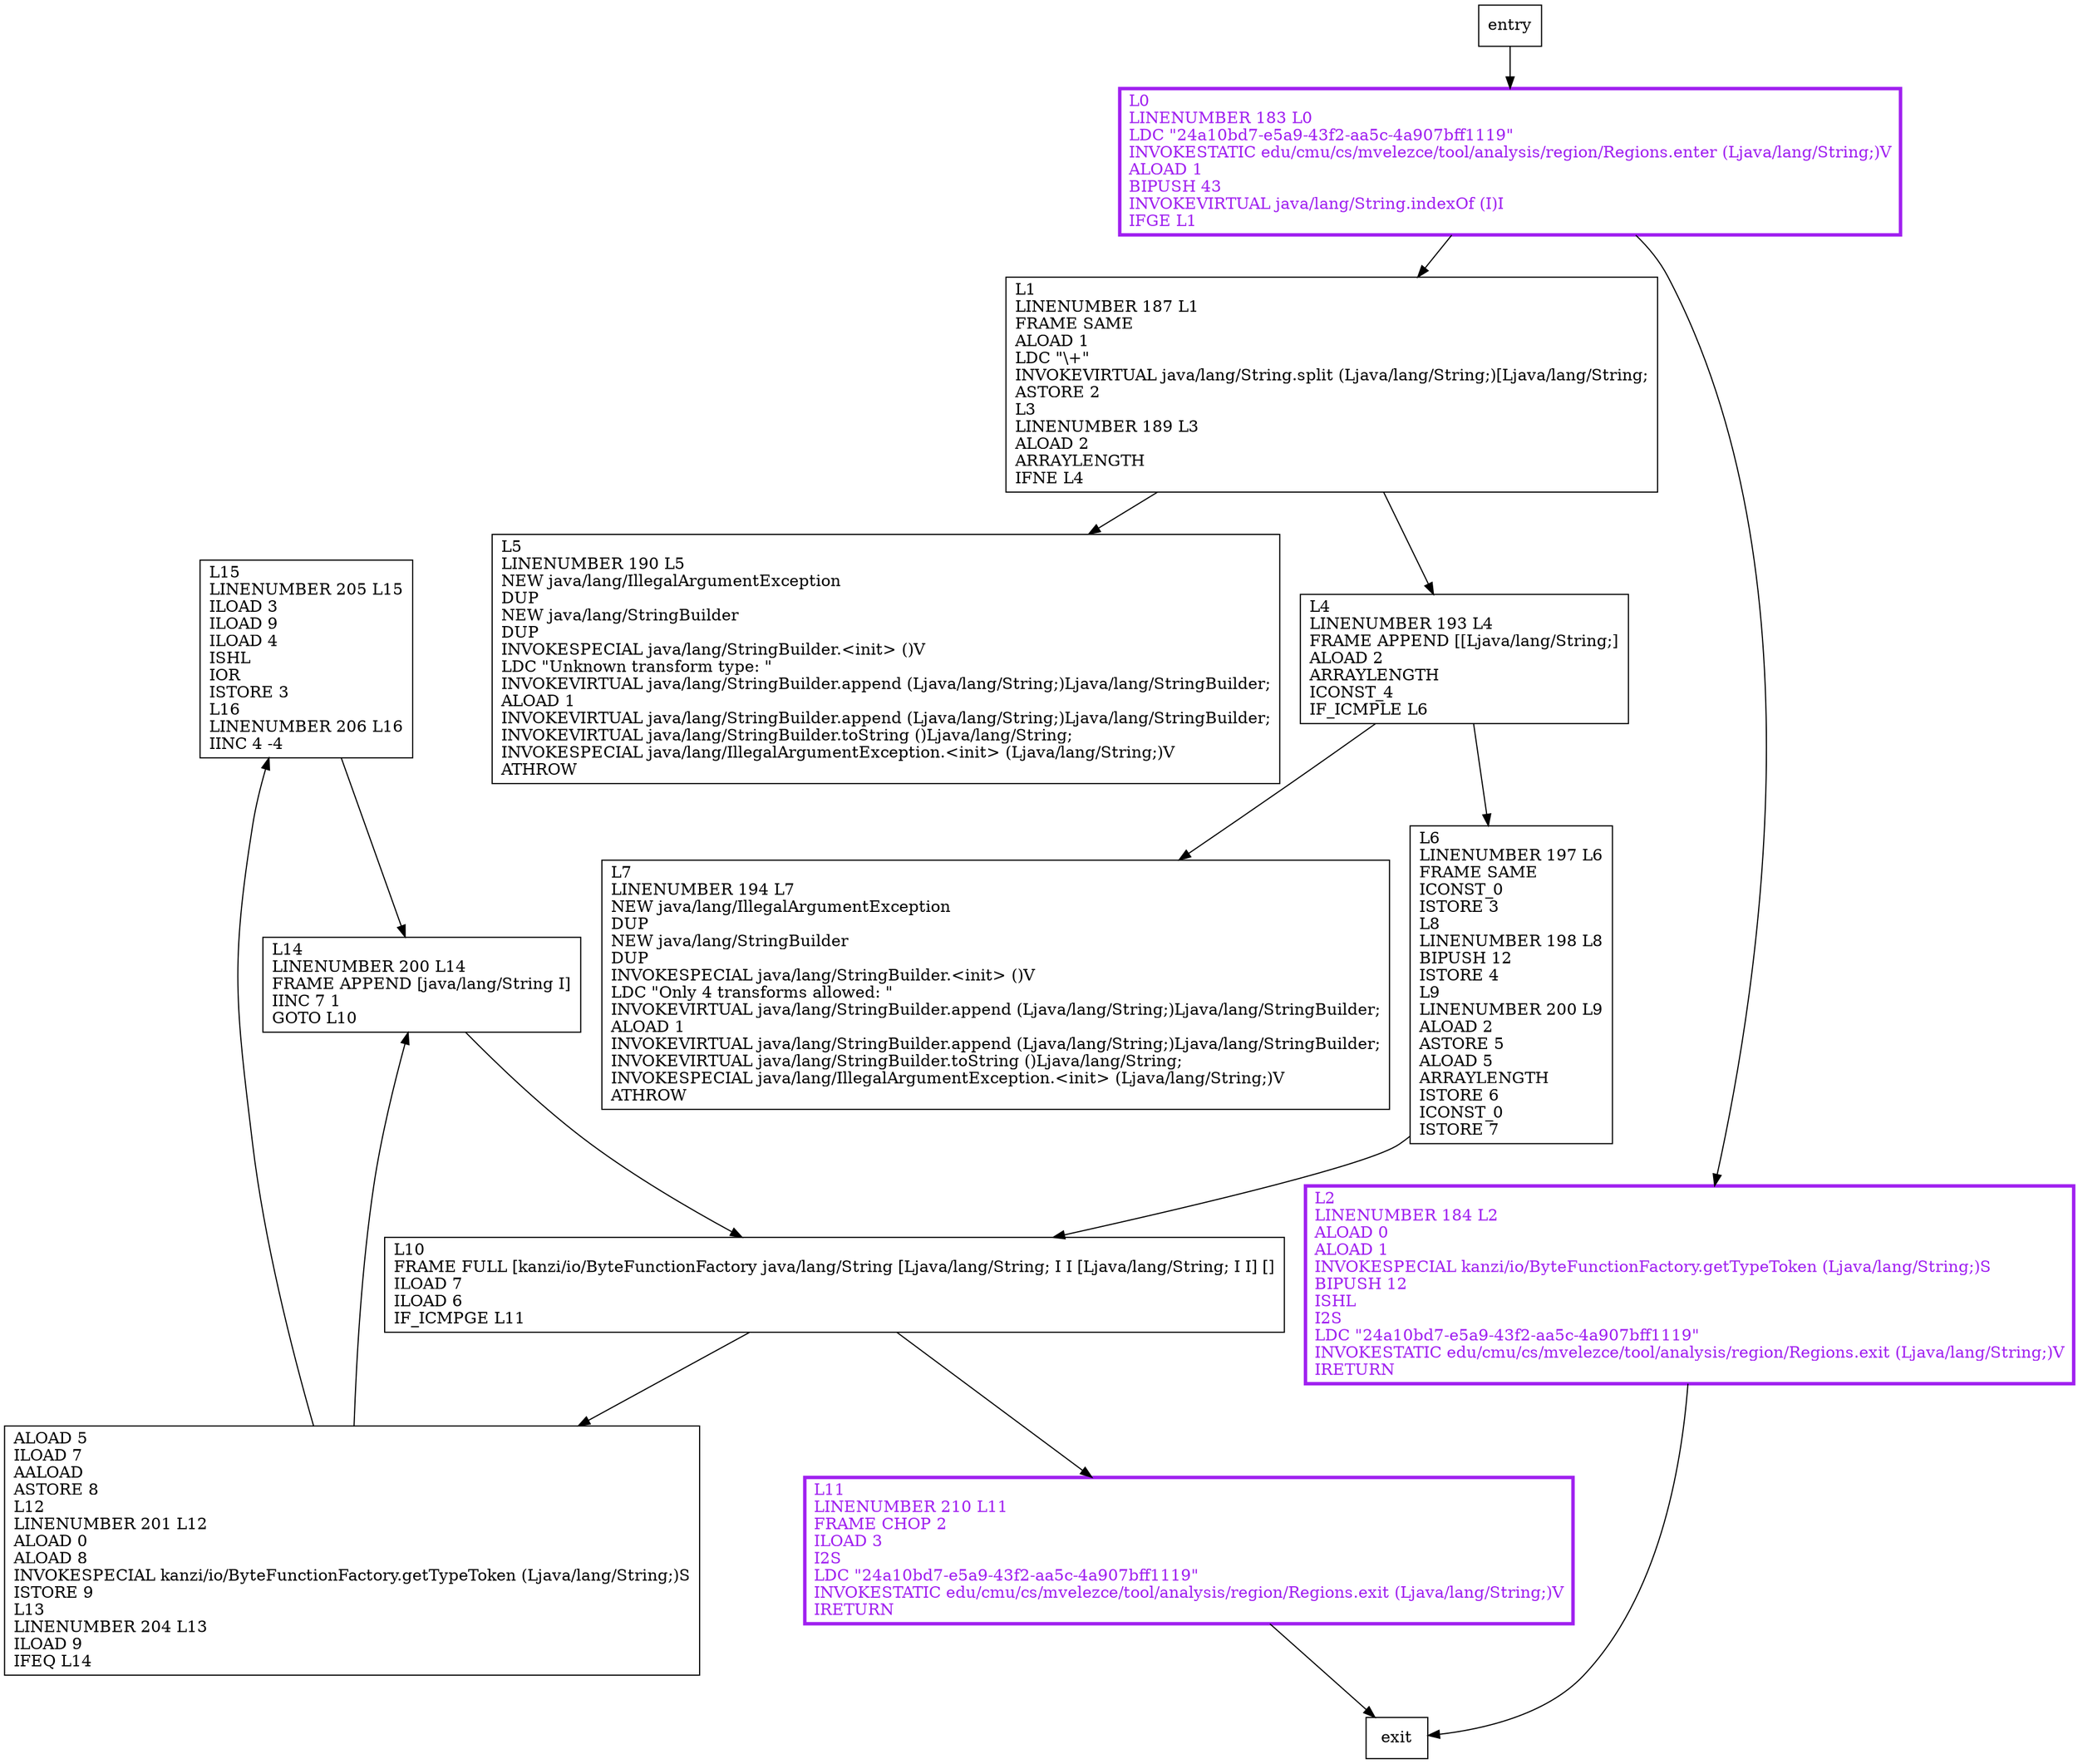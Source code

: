 digraph getType {
node [shape=record];
354839290 [label="L15\lLINENUMBER 205 L15\lILOAD 3\lILOAD 9\lILOAD 4\lISHL\lIOR\lISTORE 3\lL16\lLINENUMBER 206 L16\lIINC 4 -4\l"];
1732288796 [label="L6\lLINENUMBER 197 L6\lFRAME SAME\lICONST_0\lISTORE 3\lL8\lLINENUMBER 198 L8\lBIPUSH 12\lISTORE 4\lL9\lLINENUMBER 200 L9\lALOAD 2\lASTORE 5\lALOAD 5\lARRAYLENGTH\lISTORE 6\lICONST_0\lISTORE 7\l"];
1803664274 [label="L0\lLINENUMBER 183 L0\lLDC \"24a10bd7-e5a9-43f2-aa5c-4a907bff1119\"\lINVOKESTATIC edu/cmu/cs/mvelezce/tool/analysis/region/Regions.enter (Ljava/lang/String;)V\lALOAD 1\lBIPUSH 43\lINVOKEVIRTUAL java/lang/String.indexOf (I)I\lIFGE L1\l"];
563364199 [label="ALOAD 5\lILOAD 7\lAALOAD\lASTORE 8\lL12\lLINENUMBER 201 L12\lALOAD 0\lALOAD 8\lINVOKESPECIAL kanzi/io/ByteFunctionFactory.getTypeToken (Ljava/lang/String;)S\lISTORE 9\lL13\lLINENUMBER 204 L13\lILOAD 9\lIFEQ L14\l"];
1201478355 [label="L1\lLINENUMBER 187 L1\lFRAME SAME\lALOAD 1\lLDC \"\\+\"\lINVOKEVIRTUAL java/lang/String.split (Ljava/lang/String;)[Ljava/lang/String;\lASTORE 2\lL3\lLINENUMBER 189 L3\lALOAD 2\lARRAYLENGTH\lIFNE L4\l"];
1128156168 [label="L14\lLINENUMBER 200 L14\lFRAME APPEND [java/lang/String I]\lIINC 7 1\lGOTO L10\l"];
1372157108 [label="L10\lFRAME FULL [kanzi/io/ByteFunctionFactory java/lang/String [Ljava/lang/String; I I [Ljava/lang/String; I I] []\lILOAD 7\lILOAD 6\lIF_ICMPGE L11\l"];
478763237 [label="L7\lLINENUMBER 194 L7\lNEW java/lang/IllegalArgumentException\lDUP\lNEW java/lang/StringBuilder\lDUP\lINVOKESPECIAL java/lang/StringBuilder.\<init\> ()V\lLDC \"Only 4 transforms allowed: \"\lINVOKEVIRTUAL java/lang/StringBuilder.append (Ljava/lang/String;)Ljava/lang/StringBuilder;\lALOAD 1\lINVOKEVIRTUAL java/lang/StringBuilder.append (Ljava/lang/String;)Ljava/lang/StringBuilder;\lINVOKEVIRTUAL java/lang/StringBuilder.toString ()Ljava/lang/String;\lINVOKESPECIAL java/lang/IllegalArgumentException.\<init\> (Ljava/lang/String;)V\lATHROW\l"];
1210347849 [label="L5\lLINENUMBER 190 L5\lNEW java/lang/IllegalArgumentException\lDUP\lNEW java/lang/StringBuilder\lDUP\lINVOKESPECIAL java/lang/StringBuilder.\<init\> ()V\lLDC \"Unknown transform type: \"\lINVOKEVIRTUAL java/lang/StringBuilder.append (Ljava/lang/String;)Ljava/lang/StringBuilder;\lALOAD 1\lINVOKEVIRTUAL java/lang/StringBuilder.append (Ljava/lang/String;)Ljava/lang/StringBuilder;\lINVOKEVIRTUAL java/lang/StringBuilder.toString ()Ljava/lang/String;\lINVOKESPECIAL java/lang/IllegalArgumentException.\<init\> (Ljava/lang/String;)V\lATHROW\l"];
1255264077 [label="L11\lLINENUMBER 210 L11\lFRAME CHOP 2\lILOAD 3\lI2S\lLDC \"24a10bd7-e5a9-43f2-aa5c-4a907bff1119\"\lINVOKESTATIC edu/cmu/cs/mvelezce/tool/analysis/region/Regions.exit (Ljava/lang/String;)V\lIRETURN\l"];
782172707 [label="L4\lLINENUMBER 193 L4\lFRAME APPEND [[Ljava/lang/String;]\lALOAD 2\lARRAYLENGTH\lICONST_4\lIF_ICMPLE L6\l"];
470607814 [label="L2\lLINENUMBER 184 L2\lALOAD 0\lALOAD 1\lINVOKESPECIAL kanzi/io/ByteFunctionFactory.getTypeToken (Ljava/lang/String;)S\lBIPUSH 12\lISHL\lI2S\lLDC \"24a10bd7-e5a9-43f2-aa5c-4a907bff1119\"\lINVOKESTATIC edu/cmu/cs/mvelezce/tool/analysis/region/Regions.exit (Ljava/lang/String;)V\lIRETURN\l"];
entry;
exit;
354839290 -> 1128156168;
1128156168 -> 1372157108;
1372157108 -> 563364199;
1372157108 -> 1255264077;
782172707 -> 1732288796;
782172707 -> 478763237;
1732288796 -> 1372157108;
entry -> 1803664274;
1803664274 -> 1201478355;
1803664274 -> 470607814;
563364199 -> 354839290;
563364199 -> 1128156168;
1201478355 -> 1210347849;
1201478355 -> 782172707;
1255264077 -> exit;
470607814 -> exit;
1803664274[fontcolor="purple", penwidth=3, color="purple"];
1255264077[fontcolor="purple", penwidth=3, color="purple"];
470607814[fontcolor="purple", penwidth=3, color="purple"];
}
